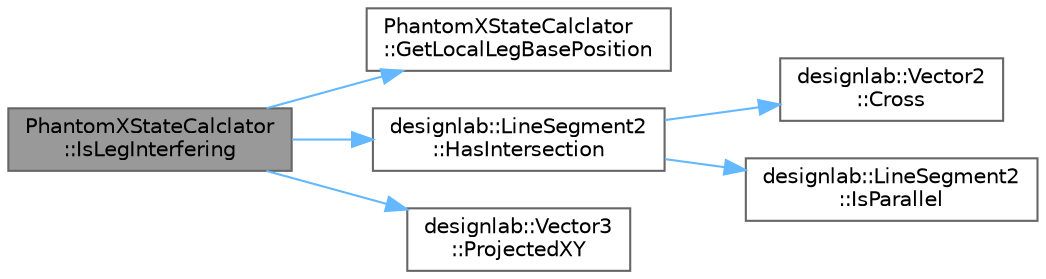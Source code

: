 digraph "PhantomXStateCalclator::IsLegInterfering"
{
 // LATEX_PDF_SIZE
  bgcolor="transparent";
  edge [fontname=Helvetica,fontsize=10,labelfontname=Helvetica,labelfontsize=10];
  node [fontname=Helvetica,fontsize=10,shape=box,height=0.2,width=0.4];
  rankdir="LR";
  Node1 [id="Node000001",label="PhantomXStateCalclator\l::IsLegInterfering",height=0.2,width=0.4,color="gray40", fillcolor="grey60", style="filled", fontcolor="black",tooltip="脚が他の脚と干渉しているかどうかを判定する．"];
  Node1 -> Node2 [id="edge1_Node000001_Node000002",color="steelblue1",style="solid",tooltip=" "];
  Node2 [id="Node000002",label="PhantomXStateCalclator\l::GetLocalLegBasePosition",height=0.2,width=0.4,color="grey40", fillcolor="white", style="filled",URL="$class_phantom_x_state_calclator.html#a399c599a8fbfdb4064c8a65a2a163122",tooltip="脚の付け根の座標( leg base position)を取得する．ローカル(ロボット)座標系"];
  Node1 -> Node3 [id="edge2_Node000001_Node000003",color="steelblue1",style="solid",tooltip=" "];
  Node3 [id="Node000003",label="designlab::LineSegment2\l::HasIntersection",height=0.2,width=0.4,color="grey40", fillcolor="white", style="filled",URL="$structdesignlab_1_1_line_segment2.html#a8e2bdbc5c825c119d1801aa07bf3555e",tooltip="他の線分と交点が存在しているかどうか調べる関数"];
  Node3 -> Node4 [id="edge3_Node000003_Node000004",color="steelblue1",style="solid",tooltip=" "];
  Node4 [id="Node000004",label="designlab::Vector2\l::Cross",height=0.2,width=0.4,color="grey40", fillcolor="white", style="filled",URL="$structdesignlab_1_1_vector2.html#ad4dbe99350225f345d3f9dba83480dca",tooltip="このベクトルとotherの外積を返す"];
  Node3 -> Node5 [id="edge4_Node000003_Node000005",color="steelblue1",style="solid",tooltip=" "];
  Node5 [id="Node000005",label="designlab::LineSegment2\l::IsParallel",height=0.2,width=0.4,color="grey40", fillcolor="white", style="filled",URL="$structdesignlab_1_1_line_segment2.html#a8608ddbcf8e71c74186de4fc6420f4ee",tooltip="線分が平行かどうか調べる関数"];
  Node1 -> Node6 [id="edge5_Node000001_Node000006",color="steelblue1",style="solid",tooltip=" "];
  Node6 [id="Node000006",label="designlab::Vector3\l::ProjectedXY",height=0.2,width=0.4,color="grey40", fillcolor="white", style="filled",URL="$structdesignlab_1_1_vector3.html#a3f278dfeaf16db1a9635bd4e3eecf6ed",tooltip="XY平面に射影したベクトルを返す．"];
}
